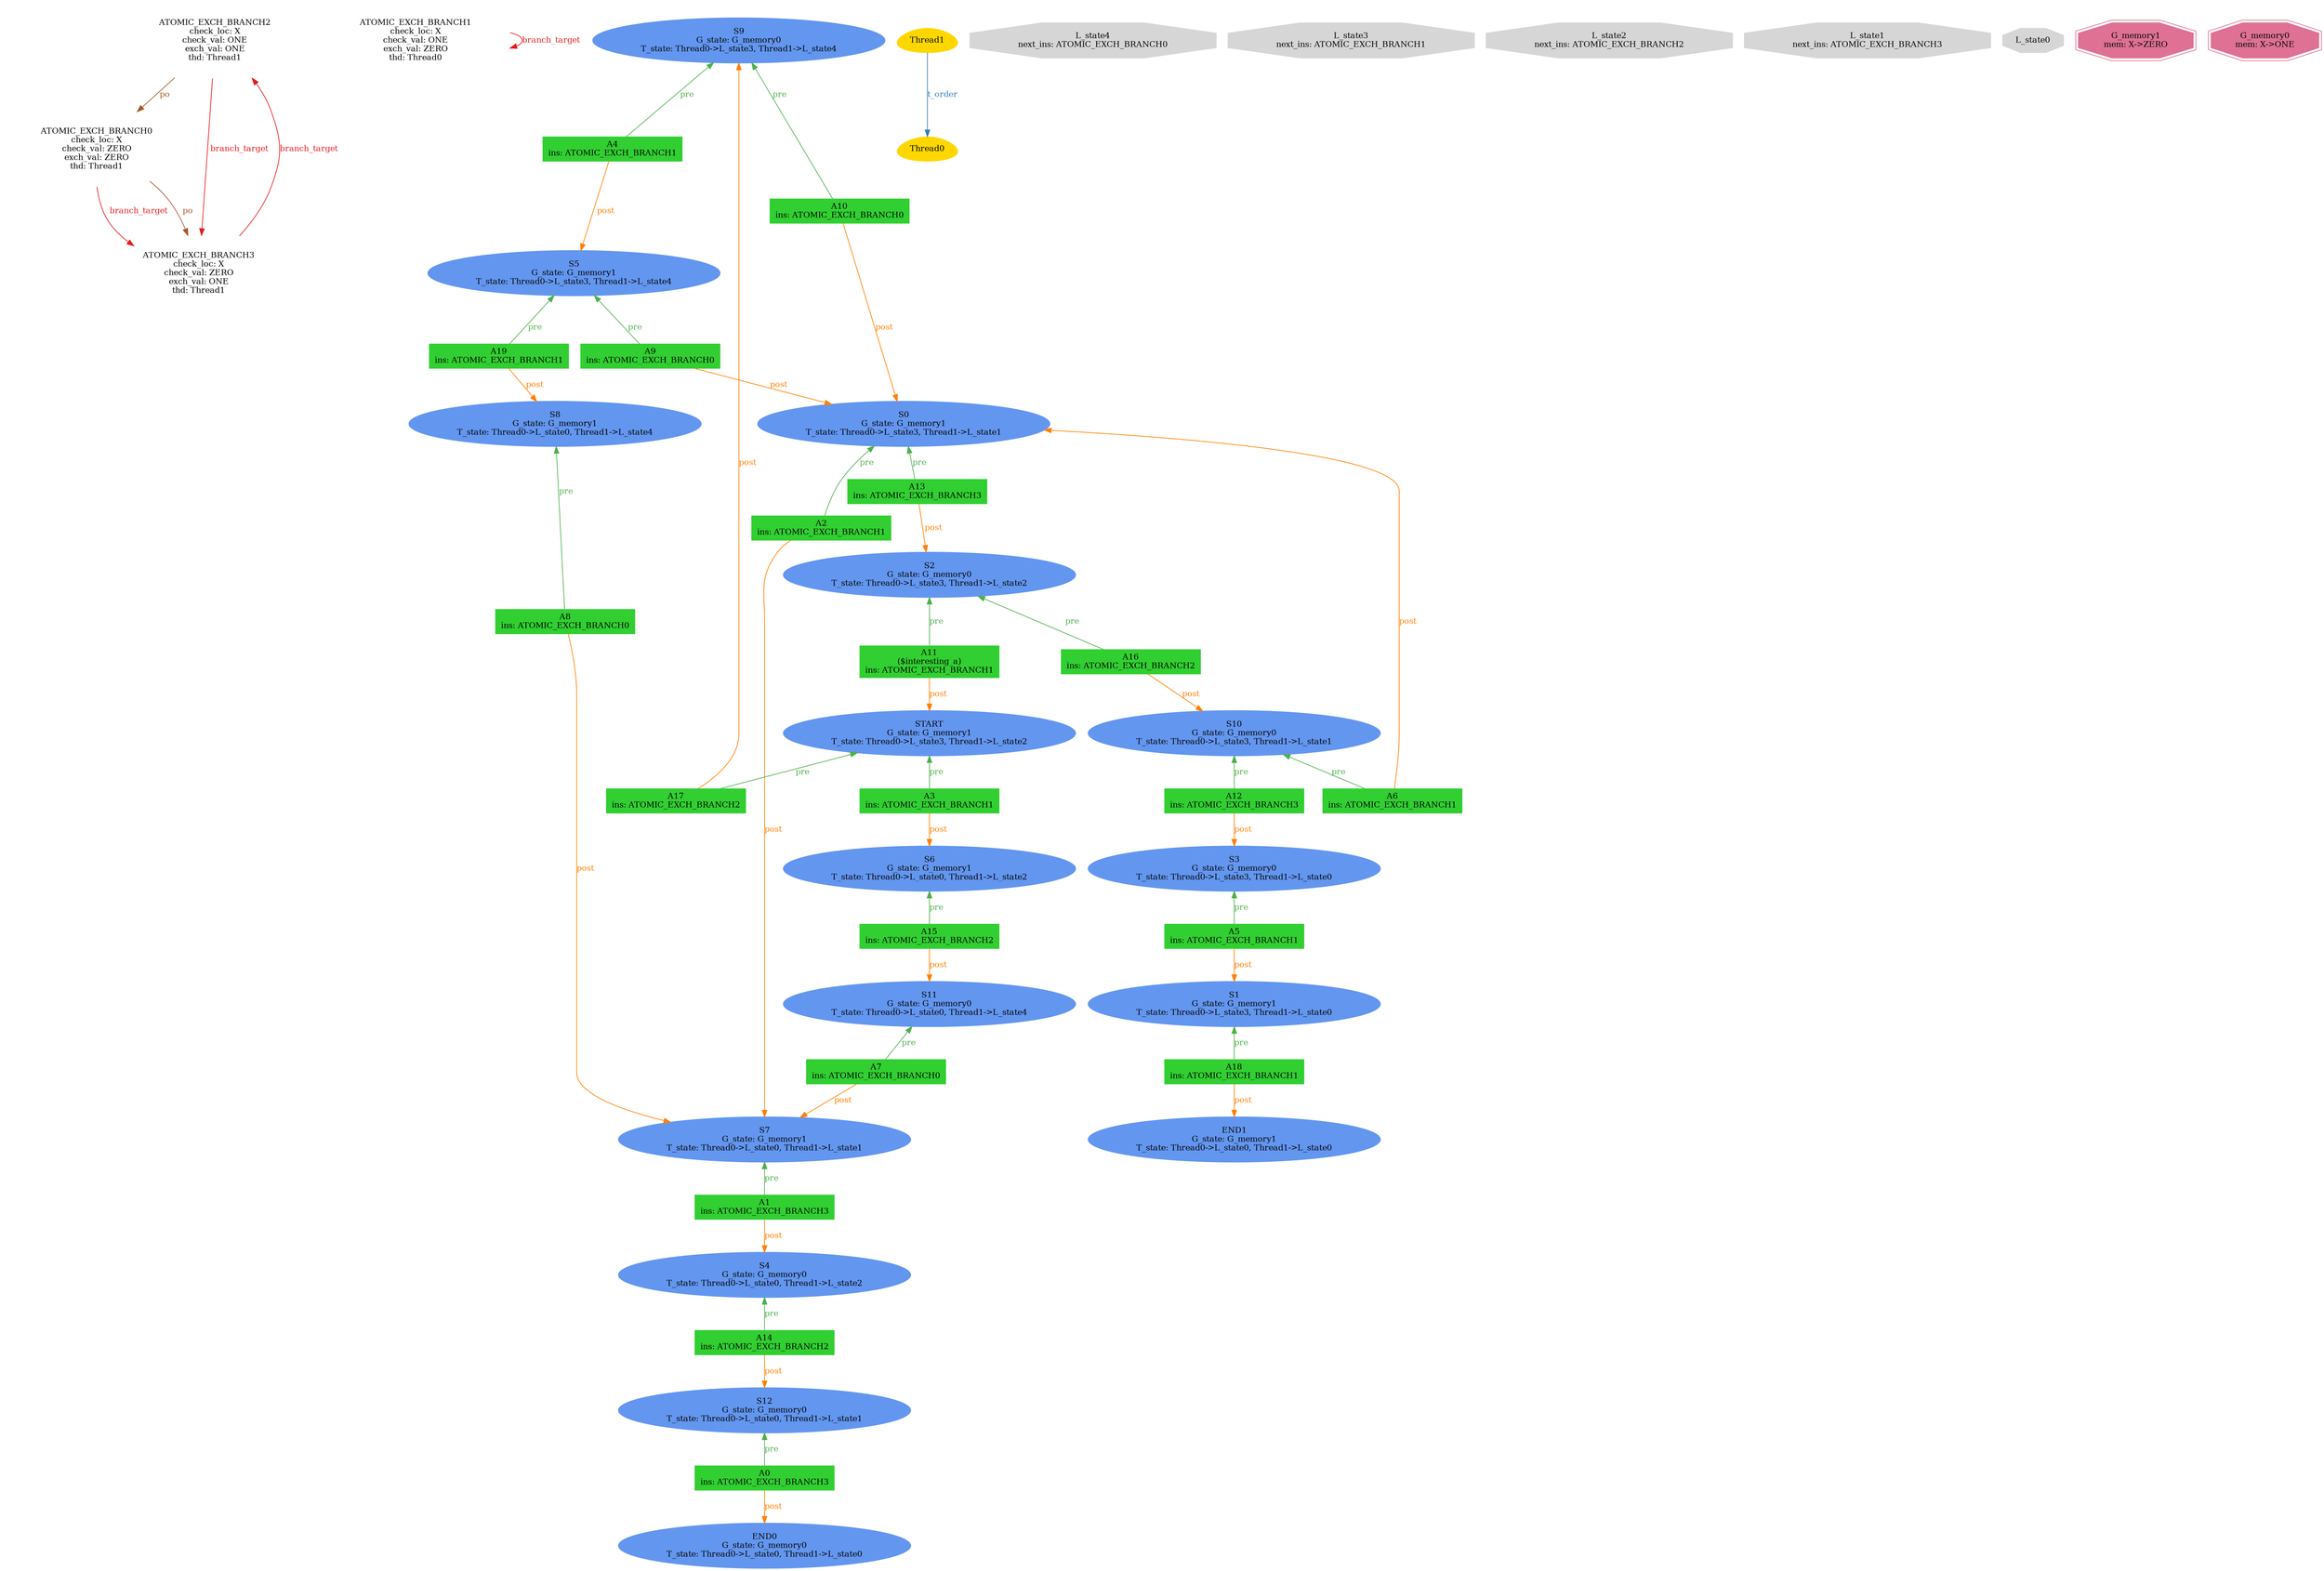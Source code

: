 digraph "graph" {
graph [fontsize=12]
node [fontsize=12]
edge [fontsize=12]
rankdir=TB;
"N36" -> "N35" [uuid = "<ATOMIC_EXCH_BRANCH0, ATOMIC_EXCH_BRANCH3>", color = "#e41a1c", fontcolor = "#e41a1c", style = "solid", label = "branch_target", dir = "forward", weight = "1"]
"N31" -> "N31" [uuid = "<ATOMIC_EXCH_BRANCH1, ATOMIC_EXCH_BRANCH1>", color = "#e41a1c", fontcolor = "#e41a1c", style = "solid", label = "branch_target", dir = "forward", weight = "1"]
"N43" -> "N35" [uuid = "<ATOMIC_EXCH_BRANCH2, ATOMIC_EXCH_BRANCH3>", color = "#e41a1c", fontcolor = "#e41a1c", style = "solid", label = "branch_target", dir = "forward", weight = "1"]
"N43" -> "N35" [uuid = "<ATOMIC_EXCH_BRANCH3, ATOMIC_EXCH_BRANCH2>", color = "#e41a1c", fontcolor = "#e41a1c", style = "solid", label = "branch_target", dir = "back", weight = "1"]
"N36" -> "N35" [uuid = "<ATOMIC_EXCH_BRANCH0, ATOMIC_EXCH_BRANCH3>", color = "#a65628", fontcolor = "#a65628", style = "solid", label = "po", dir = "forward", weight = "1"]
"N43" -> "N36" [uuid = "<ATOMIC_EXCH_BRANCH2, ATOMIC_EXCH_BRANCH0>", color = "#a65628", fontcolor = "#a65628", style = "solid", label = "po", dir = "forward", weight = "1"]
"N16" -> "N15" [uuid = "<A0, END0>", color = "#ff7f00", fontcolor = "#ff7f00", style = "solid", label = "post", dir = "forward", weight = "1"]
"N20" -> "N19" [uuid = "<A1, S4>", color = "#ff7f00", fontcolor = "#ff7f00", style = "solid", label = "post", dir = "forward", weight = "1"]
"N30" -> "N21" [uuid = "<A2, S7>", color = "#ff7f00", fontcolor = "#ff7f00", style = "solid", label = "post", dir = "forward", weight = "1"]
"N29" -> "N28" [uuid = "<A3, S6>", color = "#ff7f00", fontcolor = "#ff7f00", style = "solid", label = "post", dir = "forward", weight = "1"]
"N46" -> "N45" [uuid = "<A4, S5>", color = "#ff7f00", fontcolor = "#ff7f00", style = "solid", label = "post", dir = "forward", weight = "1"]
"N12" -> "N11" [uuid = "<A5, S1>", color = "#ff7f00", fontcolor = "#ff7f00", style = "solid", label = "post", dir = "forward", weight = "1"]
"N42" -> "N37" [uuid = "<A6, S0>", color = "#ff7f00", fontcolor = "#ff7f00", style = "solid", label = "post", dir = "back", weight = "1"]
"N25" -> "N21" [uuid = "<A7, S7>", color = "#ff7f00", fontcolor = "#ff7f00", style = "solid", label = "post", dir = "forward", weight = "1"]
"N22" -> "N21" [uuid = "<A8, S7>", color = "#ff7f00", fontcolor = "#ff7f00", style = "solid", label = "post", dir = "forward", weight = "1"]
"N44" -> "N42" [uuid = "<A9, S0>", color = "#ff7f00", fontcolor = "#ff7f00", style = "solid", label = "post", dir = "forward", weight = "1"]
"N47" -> "N42" [uuid = "<A10, S0>", color = "#ff7f00", fontcolor = "#ff7f00", style = "solid", label = "post", dir = "forward", weight = "1"]
"N34" -> "N33" [uuid = "<A11, START>", color = "#ff7f00", fontcolor = "#ff7f00", style = "solid", label = "post", dir = "forward", weight = "1"]
"N14" -> "N13" [uuid = "<A12, S3>", color = "#ff7f00", fontcolor = "#ff7f00", style = "solid", label = "post", dir = "forward", weight = "1"]
"N41" -> "N40" [uuid = "<A13, S2>", color = "#ff7f00", fontcolor = "#ff7f00", style = "solid", label = "post", dir = "forward", weight = "1"]
"N18" -> "N17" [uuid = "<A14, S12>", color = "#ff7f00", fontcolor = "#ff7f00", style = "solid", label = "post", dir = "forward", weight = "1"]
"N27" -> "N26" [uuid = "<A15, S11>", color = "#ff7f00", fontcolor = "#ff7f00", style = "solid", label = "post", dir = "forward", weight = "1"]
"N39" -> "N38" [uuid = "<A16, S10>", color = "#ff7f00", fontcolor = "#ff7f00", style = "solid", label = "post", dir = "forward", weight = "1"]
"N48" -> "N32" [uuid = "<A17, S9>", color = "#ff7f00", fontcolor = "#ff7f00", style = "solid", label = "post", dir = "back", weight = "1"]
"N10" -> "N9" [uuid = "<A18, END1>", color = "#ff7f00", fontcolor = "#ff7f00", style = "solid", label = "post", dir = "forward", weight = "1"]
"N24" -> "N23" [uuid = "<A19, S8>", color = "#ff7f00", fontcolor = "#ff7f00", style = "solid", label = "post", dir = "forward", weight = "1"]
"N17" -> "N16" [uuid = "<A0, S12>", color = "#4daf4a", fontcolor = "#4daf4a", style = "solid", label = "pre", dir = "back", weight = "1"]
"N21" -> "N20" [uuid = "<A1, S7>", color = "#4daf4a", fontcolor = "#4daf4a", style = "solid", label = "pre", dir = "back", weight = "1"]
"N42" -> "N30" [uuid = "<A2, S0>", color = "#4daf4a", fontcolor = "#4daf4a", style = "solid", label = "pre", dir = "back", weight = "1"]
"N33" -> "N29" [uuid = "<A3, START>", color = "#4daf4a", fontcolor = "#4daf4a", style = "solid", label = "pre", dir = "back", weight = "1"]
"N48" -> "N46" [uuid = "<A4, S9>", color = "#4daf4a", fontcolor = "#4daf4a", style = "solid", label = "pre", dir = "back", weight = "1"]
"N13" -> "N12" [uuid = "<A5, S3>", color = "#4daf4a", fontcolor = "#4daf4a", style = "solid", label = "pre", dir = "back", weight = "1"]
"N38" -> "N37" [uuid = "<A6, S10>", color = "#4daf4a", fontcolor = "#4daf4a", style = "solid", label = "pre", dir = "back", weight = "1"]
"N26" -> "N25" [uuid = "<A7, S11>", color = "#4daf4a", fontcolor = "#4daf4a", style = "solid", label = "pre", dir = "back", weight = "1"]
"N23" -> "N22" [uuid = "<A8, S8>", color = "#4daf4a", fontcolor = "#4daf4a", style = "solid", label = "pre", dir = "back", weight = "1"]
"N45" -> "N44" [uuid = "<A9, S5>", color = "#4daf4a", fontcolor = "#4daf4a", style = "solid", label = "pre", dir = "back", weight = "1"]
"N48" -> "N47" [uuid = "<A10, S9>", color = "#4daf4a", fontcolor = "#4daf4a", style = "solid", label = "pre", dir = "back", weight = "1"]
"N40" -> "N34" [uuid = "<A11, S2>", color = "#4daf4a", fontcolor = "#4daf4a", style = "solid", label = "pre", dir = "back", weight = "1"]
"N38" -> "N14" [uuid = "<A12, S10>", color = "#4daf4a", fontcolor = "#4daf4a", style = "solid", label = "pre", dir = "back", weight = "1"]
"N42" -> "N41" [uuid = "<A13, S0>", color = "#4daf4a", fontcolor = "#4daf4a", style = "solid", label = "pre", dir = "back", weight = "1"]
"N19" -> "N18" [uuid = "<A14, S4>", color = "#4daf4a", fontcolor = "#4daf4a", style = "solid", label = "pre", dir = "back", weight = "1"]
"N28" -> "N27" [uuid = "<A15, S6>", color = "#4daf4a", fontcolor = "#4daf4a", style = "solid", label = "pre", dir = "back", weight = "1"]
"N40" -> "N39" [uuid = "<A16, S2>", color = "#4daf4a", fontcolor = "#4daf4a", style = "solid", label = "pre", dir = "back", weight = "1"]
"N33" -> "N32" [uuid = "<A17, START>", color = "#4daf4a", fontcolor = "#4daf4a", style = "solid", label = "pre", dir = "back", weight = "1"]
"N11" -> "N10" [uuid = "<A18, S1>", color = "#4daf4a", fontcolor = "#4daf4a", style = "solid", label = "pre", dir = "back", weight = "1"]
"N45" -> "N24" [uuid = "<A19, S5>", color = "#4daf4a", fontcolor = "#4daf4a", style = "solid", label = "pre", dir = "back", weight = "1"]
"N8" -> "N7" [uuid = "<Thread1, Thread0>", color = "#377eb8", fontcolor = "#377eb8", style = "solid", label = "t_order", dir = "forward", weight = "1"]
"N0" [uuid="L_state4", label="L_state4\nnext_ins: ATOMIC_EXCH_BRANCH0", color="#d6d6d6", fontcolor = "#000000", shape = "octagon", style = "filled, solid"]
"N1" [uuid="L_state3", label="L_state3\nnext_ins: ATOMIC_EXCH_BRANCH1", color="#d6d6d6", fontcolor = "#000000", shape = "octagon", style = "filled, solid"]
"N2" [uuid="L_state2", label="L_state2\nnext_ins: ATOMIC_EXCH_BRANCH2", color="#d6d6d6", fontcolor = "#000000", shape = "octagon", style = "filled, solid"]
"N3" [uuid="L_state1", label="L_state1\nnext_ins: ATOMIC_EXCH_BRANCH3", color="#d6d6d6", fontcolor = "#000000", shape = "octagon", style = "filled, solid"]
"N4" [uuid="L_state0", label="L_state0", color="#d6d6d6", fontcolor = "#000000", shape = "octagon", style = "filled, solid"]
"N5" [uuid="G_memory1", label="G_memory1\nmem: X->ZERO", color="#de7194", fontcolor = "#000000", shape = "doubleoctagon", style = "filled, solid"]
"N6" [uuid="G_memory0", label="G_memory0\nmem: X->ONE", color="#de7194", fontcolor = "#000000", shape = "doubleoctagon", style = "filled, solid"]
"N7" [uuid="Thread0", label="Thread0", color="#ffd700", fontcolor = "#000000", shape = "egg", style = "filled, solid"]
"N8" [uuid="Thread1", label="Thread1", color="#ffd700", fontcolor = "#000000", shape = "egg", style = "filled, solid"]
"N9" [uuid="END1", label="END1\nG_state: G_memory1\nT_state: Thread0->L_state0, Thread1->L_state0", color="#6396ef", fontcolor = "#000000", shape = "ellipse", style = "filled, solid"]
"N10" [uuid="A18", label="A18\nins: ATOMIC_EXCH_BRANCH1", color="#31cf31", fontcolor = "#000000", shape = "box", style = "filled, solid"]
"N11" [uuid="S1", label="S1\nG_state: G_memory1\nT_state: Thread0->L_state3, Thread1->L_state0", color="#6396ef", fontcolor = "#000000", shape = "ellipse", style = "filled, solid"]
"N12" [uuid="A5", label="A5\nins: ATOMIC_EXCH_BRANCH1", color="#31cf31", fontcolor = "#000000", shape = "box", style = "filled, solid"]
"N13" [uuid="S3", label="S3\nG_state: G_memory0\nT_state: Thread0->L_state3, Thread1->L_state0", color="#6396ef", fontcolor = "#000000", shape = "ellipse", style = "filled, solid"]
"N14" [uuid="A12", label="A12\nins: ATOMIC_EXCH_BRANCH3", color="#31cf31", fontcolor = "#000000", shape = "box", style = "filled, solid"]
"N15" [uuid="END0", label="END0\nG_state: G_memory0\nT_state: Thread0->L_state0, Thread1->L_state0", color="#6396ef", fontcolor = "#000000", shape = "ellipse", style = "filled, solid"]
"N16" [uuid="A0", label="A0\nins: ATOMIC_EXCH_BRANCH3", color="#31cf31", fontcolor = "#000000", shape = "box", style = "filled, solid"]
"N17" [uuid="S12", label="S12\nG_state: G_memory0\nT_state: Thread0->L_state0, Thread1->L_state1", color="#6396ef", fontcolor = "#000000", shape = "ellipse", style = "filled, solid"]
"N18" [uuid="A14", label="A14\nins: ATOMIC_EXCH_BRANCH2", color="#31cf31", fontcolor = "#000000", shape = "box", style = "filled, solid"]
"N19" [uuid="S4", label="S4\nG_state: G_memory0\nT_state: Thread0->L_state0, Thread1->L_state2", color="#6396ef", fontcolor = "#000000", shape = "ellipse", style = "filled, solid"]
"N20" [uuid="A1", label="A1\nins: ATOMIC_EXCH_BRANCH3", color="#31cf31", fontcolor = "#000000", shape = "box", style = "filled, solid"]
"N21" [uuid="S7", label="S7\nG_state: G_memory1\nT_state: Thread0->L_state0, Thread1->L_state1", color="#6396ef", fontcolor = "#000000", shape = "ellipse", style = "filled, solid"]
"N22" [uuid="A8", label="A8\nins: ATOMIC_EXCH_BRANCH0", color="#31cf31", fontcolor = "#000000", shape = "box", style = "filled, solid"]
"N23" [uuid="S8", label="S8\nG_state: G_memory1\nT_state: Thread0->L_state0, Thread1->L_state4", color="#6396ef", fontcolor = "#000000", shape = "ellipse", style = "filled, solid"]
"N24" [uuid="A19", label="A19\nins: ATOMIC_EXCH_BRANCH1", color="#31cf31", fontcolor = "#000000", shape = "box", style = "filled, solid"]
"N25" [uuid="A7", label="A7\nins: ATOMIC_EXCH_BRANCH0", color="#31cf31", fontcolor = "#000000", shape = "box", style = "filled, solid"]
"N26" [uuid="S11", label="S11\nG_state: G_memory0\nT_state: Thread0->L_state0, Thread1->L_state4", color="#6396ef", fontcolor = "#000000", shape = "ellipse", style = "filled, solid"]
"N27" [uuid="A15", label="A15\nins: ATOMIC_EXCH_BRANCH2", color="#31cf31", fontcolor = "#000000", shape = "box", style = "filled, solid"]
"N28" [uuid="S6", label="S6\nG_state: G_memory1\nT_state: Thread0->L_state0, Thread1->L_state2", color="#6396ef", fontcolor = "#000000", shape = "ellipse", style = "filled, solid"]
"N29" [uuid="A3", label="A3\nins: ATOMIC_EXCH_BRANCH1", color="#31cf31", fontcolor = "#000000", shape = "box", style = "filled, solid"]
"N30" [uuid="A2", label="A2\nins: ATOMIC_EXCH_BRANCH1", color="#31cf31", fontcolor = "#000000", shape = "box", style = "filled, solid"]
"N31" [uuid="ATOMIC_EXCH_BRANCH1", label="ATOMIC_EXCH_BRANCH1\ncheck_loc: X\ncheck_val: ONE\nexch_val: ZERO\nthd: Thread0", color="#ffffff", fontcolor = "#000000", shape = "octagon", style = "filled, solid"]
"N32" [uuid="A17", label="A17\nins: ATOMIC_EXCH_BRANCH2", color="#31cf31", fontcolor = "#000000", shape = "box", style = "filled, solid"]
"N33" [uuid="START", label="START\nG_state: G_memory1\nT_state: Thread0->L_state3, Thread1->L_state2", color="#6396ef", fontcolor = "#000000", shape = "ellipse", style = "filled, solid"]
"N34" [uuid="A11", label="A11\n($interesting_a)\nins: ATOMIC_EXCH_BRANCH1", color="#31cf31", fontcolor = "#000000", shape = "box", style = "filled, solid"]
"N35" [uuid="ATOMIC_EXCH_BRANCH3", label="ATOMIC_EXCH_BRANCH3\ncheck_loc: X\ncheck_val: ZERO\nexch_val: ONE\nthd: Thread1", color="#ffffff", fontcolor = "#000000", shape = "octagon", style = "filled, solid"]
"N36" [uuid="ATOMIC_EXCH_BRANCH0", label="ATOMIC_EXCH_BRANCH0\ncheck_loc: X\ncheck_val: ZERO\nexch_val: ZERO\nthd: Thread1", color="#ffffff", fontcolor = "#000000", shape = "octagon", style = "filled, solid"]
"N37" [uuid="A6", label="A6\nins: ATOMIC_EXCH_BRANCH1", color="#31cf31", fontcolor = "#000000", shape = "box", style = "filled, solid"]
"N38" [uuid="S10", label="S10\nG_state: G_memory0\nT_state: Thread0->L_state3, Thread1->L_state1", color="#6396ef", fontcolor = "#000000", shape = "ellipse", style = "filled, solid"]
"N39" [uuid="A16", label="A16\nins: ATOMIC_EXCH_BRANCH2", color="#31cf31", fontcolor = "#000000", shape = "box", style = "filled, solid"]
"N40" [uuid="S2", label="S2\nG_state: G_memory0\nT_state: Thread0->L_state3, Thread1->L_state2", color="#6396ef", fontcolor = "#000000", shape = "ellipse", style = "filled, solid"]
"N41" [uuid="A13", label="A13\nins: ATOMIC_EXCH_BRANCH3", color="#31cf31", fontcolor = "#000000", shape = "box", style = "filled, solid"]
"N42" [uuid="S0", label="S0\nG_state: G_memory1\nT_state: Thread0->L_state3, Thread1->L_state1", color="#6396ef", fontcolor = "#000000", shape = "ellipse", style = "filled, solid"]
"N43" [uuid="ATOMIC_EXCH_BRANCH2", label="ATOMIC_EXCH_BRANCH2\ncheck_loc: X\ncheck_val: ONE\nexch_val: ONE\nthd: Thread1", color="#ffffff", fontcolor = "#000000", shape = "octagon", style = "filled, solid"]
"N44" [uuid="A9", label="A9\nins: ATOMIC_EXCH_BRANCH0", color="#31cf31", fontcolor = "#000000", shape = "box", style = "filled, solid"]
"N45" [uuid="S5", label="S5\nG_state: G_memory1\nT_state: Thread0->L_state3, Thread1->L_state4", color="#6396ef", fontcolor = "#000000", shape = "ellipse", style = "filled, solid"]
"N46" [uuid="A4", label="A4\nins: ATOMIC_EXCH_BRANCH1", color="#31cf31", fontcolor = "#000000", shape = "box", style = "filled, solid"]
"N47" [uuid="A10", label="A10\nins: ATOMIC_EXCH_BRANCH0", color="#31cf31", fontcolor = "#000000", shape = "box", style = "filled, solid"]
"N48" [uuid="S9", label="S9\nG_state: G_memory0\nT_state: Thread0->L_state3, Thread1->L_state4", color="#6396ef", fontcolor = "#000000", shape = "ellipse", style = "filled, solid"]
}
